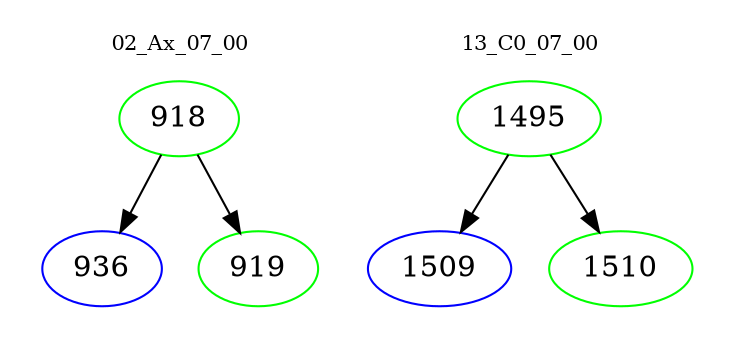digraph{
subgraph cluster_0 {
color = white
label = "02_Ax_07_00";
fontsize=10;
T0_918 [label="918", color="green"]
T0_918 -> T0_936 [color="black"]
T0_936 [label="936", color="blue"]
T0_918 -> T0_919 [color="black"]
T0_919 [label="919", color="green"]
}
subgraph cluster_1 {
color = white
label = "13_C0_07_00";
fontsize=10;
T1_1495 [label="1495", color="green"]
T1_1495 -> T1_1509 [color="black"]
T1_1509 [label="1509", color="blue"]
T1_1495 -> T1_1510 [color="black"]
T1_1510 [label="1510", color="green"]
}
}
